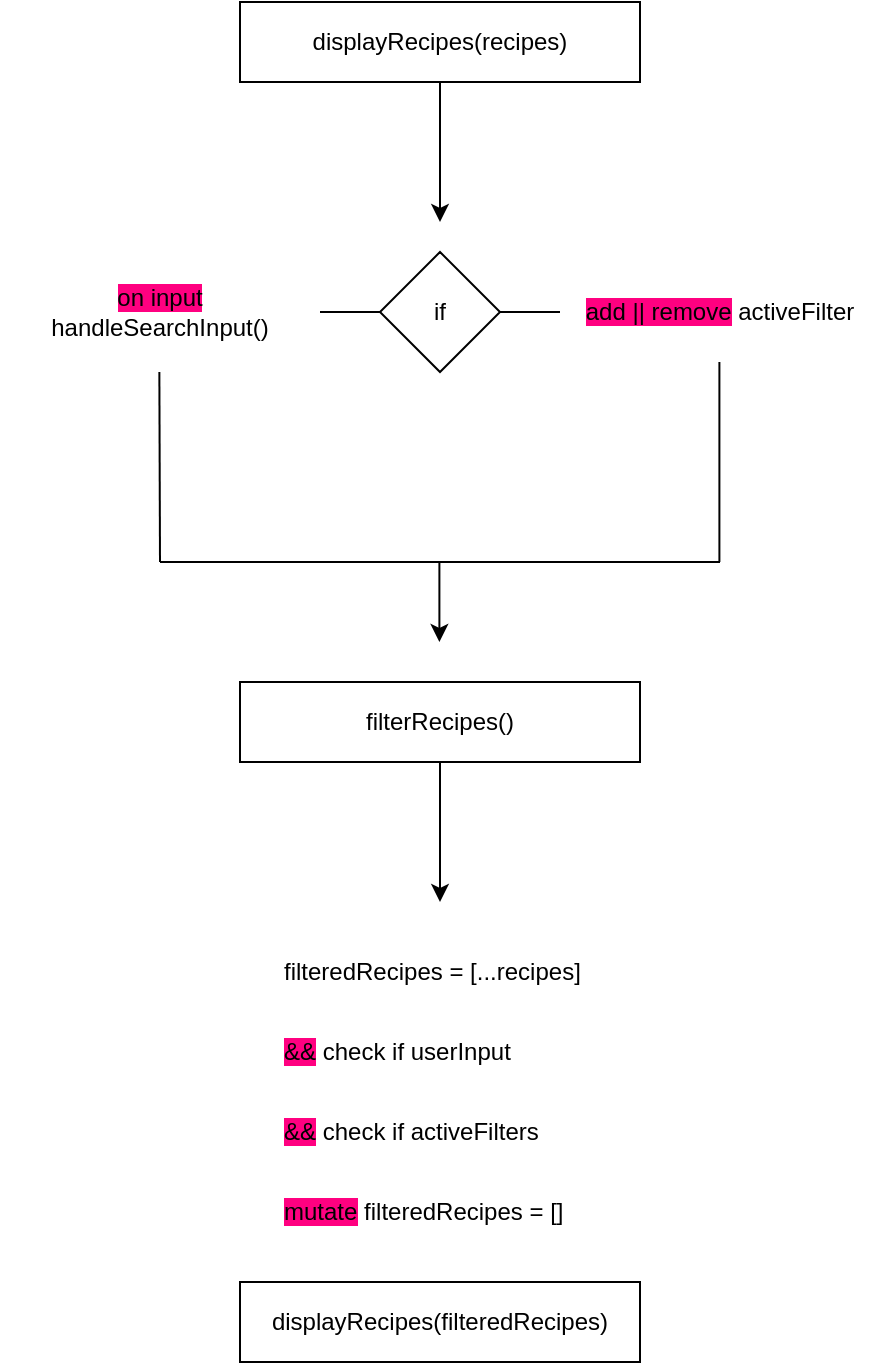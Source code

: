 <mxfile version="21.3.8" type="github">
  <diagram name="Page-1" id="LRnmdRe49R-_4AzR9pUn">
    <mxGraphModel dx="1687" dy="967" grid="1" gridSize="10" guides="1" tooltips="1" connect="1" arrows="1" fold="1" page="1" pageScale="1" pageWidth="850" pageHeight="1100" math="0" shadow="0">
      <root>
        <mxCell id="0" />
        <mxCell id="1" parent="0" />
        <mxCell id="2Jn9JWnAUsCylit9iHWN-4" value="if" style="rhombus;whiteSpace=wrap;html=1;" vertex="1" parent="1">
          <mxGeometry x="390" y="205" width="60" height="60" as="geometry" />
        </mxCell>
        <mxCell id="2Jn9JWnAUsCylit9iHWN-5" value="" style="group" vertex="1" connectable="0" parent="1">
          <mxGeometry x="320" y="80" width="200" height="110" as="geometry" />
        </mxCell>
        <mxCell id="2Jn9JWnAUsCylit9iHWN-2" value="displayRecipes(recipes)" style="rounded=0;whiteSpace=wrap;html=1;" vertex="1" parent="2Jn9JWnAUsCylit9iHWN-5">
          <mxGeometry width="200" height="40" as="geometry" />
        </mxCell>
        <mxCell id="2Jn9JWnAUsCylit9iHWN-3" value="" style="endArrow=classic;html=1;rounded=0;" edge="1" parent="2Jn9JWnAUsCylit9iHWN-5">
          <mxGeometry width="50" height="50" relative="1" as="geometry">
            <mxPoint x="100" y="40" as="sourcePoint" />
            <mxPoint x="100" y="110" as="targetPoint" />
          </mxGeometry>
        </mxCell>
        <mxCell id="2Jn9JWnAUsCylit9iHWN-11" value="&lt;span style=&quot;background-color: rgb(255, 0, 128);&quot;&gt;add || remove&lt;/span&gt; activeFilter" style="text;html=1;strokeColor=none;fillColor=none;align=center;verticalAlign=middle;whiteSpace=wrap;rounded=0;" vertex="1" parent="1">
          <mxGeometry x="480" y="220" width="160" height="30" as="geometry" />
        </mxCell>
        <mxCell id="2Jn9JWnAUsCylit9iHWN-12" value="" style="endArrow=none;html=1;rounded=0;" edge="1" parent="1">
          <mxGeometry width="50" height="50" relative="1" as="geometry">
            <mxPoint x="559.7" y="360" as="sourcePoint" />
            <mxPoint x="559.7" y="260" as="targetPoint" />
          </mxGeometry>
        </mxCell>
        <mxCell id="2Jn9JWnAUsCylit9iHWN-13" value="" style="endArrow=none;html=1;rounded=0;" edge="1" parent="1">
          <mxGeometry width="50" height="50" relative="1" as="geometry">
            <mxPoint x="280" y="360" as="sourcePoint" />
            <mxPoint x="279.68" y="265" as="targetPoint" />
          </mxGeometry>
        </mxCell>
        <mxCell id="2Jn9JWnAUsCylit9iHWN-14" value="" style="endArrow=none;html=1;rounded=0;" edge="1" parent="1">
          <mxGeometry width="50" height="50" relative="1" as="geometry">
            <mxPoint x="560" y="360" as="sourcePoint" />
            <mxPoint x="280" y="360" as="targetPoint" />
          </mxGeometry>
        </mxCell>
        <mxCell id="2Jn9JWnAUsCylit9iHWN-15" value="" style="endArrow=none;html=1;rounded=0;exitX=1;exitY=0.5;exitDx=0;exitDy=0;entryX=0;entryY=0.5;entryDx=0;entryDy=0;" edge="1" parent="1" source="2Jn9JWnAUsCylit9iHWN-4" target="2Jn9JWnAUsCylit9iHWN-11">
          <mxGeometry width="50" height="50" relative="1" as="geometry">
            <mxPoint x="590" y="300" as="sourcePoint" />
            <mxPoint x="640" y="250" as="targetPoint" />
          </mxGeometry>
        </mxCell>
        <mxCell id="2Jn9JWnAUsCylit9iHWN-16" value="" style="endArrow=none;html=1;rounded=0;entryX=0;entryY=0.5;entryDx=0;entryDy=0;exitX=1;exitY=0.5;exitDx=0;exitDy=0;" edge="1" parent="1" target="2Jn9JWnAUsCylit9iHWN-4">
          <mxGeometry width="50" height="50" relative="1" as="geometry">
            <mxPoint x="360" y="235" as="sourcePoint" />
            <mxPoint x="540" y="220" as="targetPoint" />
          </mxGeometry>
        </mxCell>
        <mxCell id="2Jn9JWnAUsCylit9iHWN-17" value="" style="endArrow=classic;html=1;rounded=0;" edge="1" parent="1">
          <mxGeometry width="50" height="50" relative="1" as="geometry">
            <mxPoint x="419.7" y="360" as="sourcePoint" />
            <mxPoint x="419.7" y="400" as="targetPoint" />
          </mxGeometry>
        </mxCell>
        <mxCell id="2Jn9JWnAUsCylit9iHWN-18" value="&lt;div&gt;&lt;span style=&quot;background-color: rgb(255, 0, 128);&quot;&gt;on input&lt;/span&gt; &lt;br&gt;&lt;/div&gt;&lt;div&gt;handleSearchInput()&lt;/div&gt;" style="text;html=1;strokeColor=none;fillColor=none;align=center;verticalAlign=middle;whiteSpace=wrap;rounded=0;" vertex="1" parent="1">
          <mxGeometry x="200" y="220" width="160" height="30" as="geometry" />
        </mxCell>
        <mxCell id="2Jn9JWnAUsCylit9iHWN-19" value="" style="group" vertex="1" connectable="0" parent="1">
          <mxGeometry x="320" y="420" width="200" height="110" as="geometry" />
        </mxCell>
        <mxCell id="2Jn9JWnAUsCylit9iHWN-20" value="filterRecipes()" style="rounded=0;whiteSpace=wrap;html=1;" vertex="1" parent="2Jn9JWnAUsCylit9iHWN-19">
          <mxGeometry width="200" height="40" as="geometry" />
        </mxCell>
        <mxCell id="2Jn9JWnAUsCylit9iHWN-21" value="" style="endArrow=classic;html=1;rounded=0;" edge="1" parent="2Jn9JWnAUsCylit9iHWN-19">
          <mxGeometry width="50" height="50" relative="1" as="geometry">
            <mxPoint x="100" y="40" as="sourcePoint" />
            <mxPoint x="100" y="110" as="targetPoint" />
          </mxGeometry>
        </mxCell>
        <mxCell id="2Jn9JWnAUsCylit9iHWN-22" value="filteredRecipes = [...recipes]" style="text;html=1;strokeColor=none;fillColor=none;align=left;verticalAlign=middle;whiteSpace=wrap;rounded=0;" vertex="1" parent="1">
          <mxGeometry x="340" y="550" width="160" height="30" as="geometry" />
        </mxCell>
        <mxCell id="2Jn9JWnAUsCylit9iHWN-23" value="&lt;span style=&quot;background-color: rgb(255, 0, 128);&quot;&gt;&amp;amp;&amp;amp;&lt;/span&gt; check if userInput" style="text;html=1;strokeColor=none;fillColor=none;align=left;verticalAlign=middle;whiteSpace=wrap;rounded=0;" vertex="1" parent="1">
          <mxGeometry x="340" y="590" width="160" height="30" as="geometry" />
        </mxCell>
        <mxCell id="2Jn9JWnAUsCylit9iHWN-24" value="&lt;span style=&quot;background-color: rgb(255, 0, 128);&quot;&gt;&amp;amp;&amp;amp;&lt;/span&gt; check if activeFilters" style="text;html=1;strokeColor=none;fillColor=none;align=left;verticalAlign=middle;whiteSpace=wrap;rounded=0;" vertex="1" parent="1">
          <mxGeometry x="340" y="630" width="160" height="30" as="geometry" />
        </mxCell>
        <mxCell id="2Jn9JWnAUsCylit9iHWN-25" value="&lt;span style=&quot;background-color: rgb(255, 0, 128);&quot;&gt;mutate&lt;/span&gt; filteredRecipes = []" style="text;html=1;strokeColor=none;fillColor=none;align=left;verticalAlign=middle;whiteSpace=wrap;rounded=0;" vertex="1" parent="1">
          <mxGeometry x="340" y="670" width="160" height="30" as="geometry" />
        </mxCell>
        <mxCell id="2Jn9JWnAUsCylit9iHWN-26" value="displayRecipes(filteredRecipes)" style="rounded=0;whiteSpace=wrap;html=1;" vertex="1" parent="1">
          <mxGeometry x="320" y="720" width="200" height="40" as="geometry" />
        </mxCell>
      </root>
    </mxGraphModel>
  </diagram>
</mxfile>
